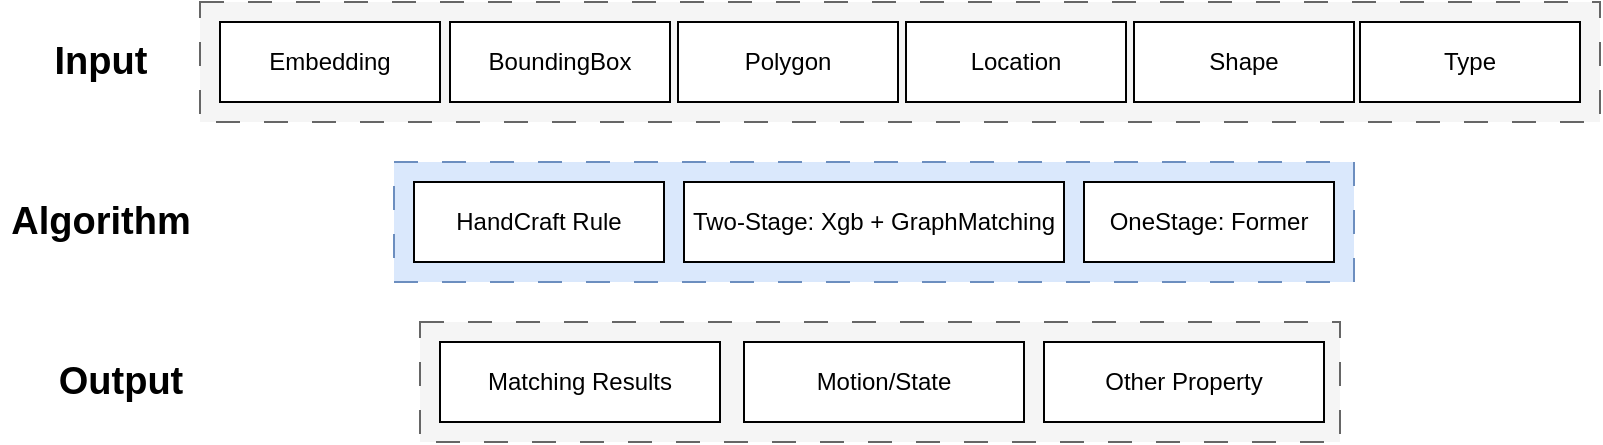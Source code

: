<mxfile version="24.7.7">
  <diagram name="第 1 页" id="Tc8IBC-T77jV4lN87S3w">
    <mxGraphModel dx="954" dy="606" grid="1" gridSize="10" guides="1" tooltips="1" connect="1" arrows="1" fold="1" page="1" pageScale="1" pageWidth="827" pageHeight="1169" math="0" shadow="0">
      <root>
        <mxCell id="0" />
        <mxCell id="1" parent="0" />
        <mxCell id="6f-PpkuftTgr0DdjllNO-33" value="" style="rounded=0;whiteSpace=wrap;html=1;dashed=1;dashPattern=12 12;strokeColor=#666666;fillColor=#f5f5f5;fontColor=#333333;" vertex="1" parent="1">
          <mxGeometry x="310" y="390" width="460" height="60" as="geometry" />
        </mxCell>
        <mxCell id="6f-PpkuftTgr0DdjllNO-27" value="" style="rounded=0;whiteSpace=wrap;html=1;dashed=1;dashPattern=12 12;strokeColor=#6c8ebf;fillColor=#dae8fc;" vertex="1" parent="1">
          <mxGeometry x="297" y="310" width="480" height="60" as="geometry" />
        </mxCell>
        <mxCell id="6f-PpkuftTgr0DdjllNO-21" value="" style="rounded=0;whiteSpace=wrap;html=1;dashed=1;dashPattern=12 12;strokeColor=#666666;fillColor=#f5f5f5;fontColor=#333333;" vertex="1" parent="1">
          <mxGeometry x="200" y="230" width="700" height="60" as="geometry" />
        </mxCell>
        <mxCell id="6f-PpkuftTgr0DdjllNO-1" value="Embedding" style="rounded=0;whiteSpace=wrap;html=1;" vertex="1" parent="1">
          <mxGeometry x="210" y="240" width="110" height="40" as="geometry" />
        </mxCell>
        <mxCell id="6f-PpkuftTgr0DdjllNO-2" value="BoundingBox" style="rounded=0;whiteSpace=wrap;html=1;" vertex="1" parent="1">
          <mxGeometry x="325" y="240" width="110" height="40" as="geometry" />
        </mxCell>
        <mxCell id="6f-PpkuftTgr0DdjllNO-4" value="Location" style="rounded=0;whiteSpace=wrap;html=1;" vertex="1" parent="1">
          <mxGeometry x="553" y="240" width="110" height="40" as="geometry" />
        </mxCell>
        <mxCell id="6f-PpkuftTgr0DdjllNO-5" value="Shape" style="rounded=0;whiteSpace=wrap;html=1;" vertex="1" parent="1">
          <mxGeometry x="667" y="240" width="110" height="40" as="geometry" />
        </mxCell>
        <mxCell id="6f-PpkuftTgr0DdjllNO-7" value="Type" style="rounded=0;whiteSpace=wrap;html=1;" vertex="1" parent="1">
          <mxGeometry x="780" y="240" width="110" height="40" as="geometry" />
        </mxCell>
        <mxCell id="6f-PpkuftTgr0DdjllNO-10" value="&lt;font style=&quot;font-size: 19px;&quot;&gt;Input&lt;/font&gt;" style="text;html=1;align=center;verticalAlign=middle;resizable=0;points=[];autosize=1;strokeColor=none;fillColor=none;fontStyle=1;fontSize=17;" vertex="1" parent="1">
          <mxGeometry x="115" y="240" width="70" height="40" as="geometry" />
        </mxCell>
        <mxCell id="6f-PpkuftTgr0DdjllNO-20" value="Polygon" style="rounded=0;whiteSpace=wrap;html=1;" vertex="1" parent="1">
          <mxGeometry x="439" y="240" width="110" height="40" as="geometry" />
        </mxCell>
        <mxCell id="6f-PpkuftTgr0DdjllNO-23" value="&lt;font style=&quot;font-size: 19px;&quot;&gt;Algorithm&lt;/font&gt;" style="text;html=1;align=center;verticalAlign=middle;resizable=0;points=[];autosize=1;strokeColor=none;fillColor=none;fontStyle=1;fontSize=17;" vertex="1" parent="1">
          <mxGeometry x="100" y="320" width="100" height="40" as="geometry" />
        </mxCell>
        <mxCell id="6f-PpkuftTgr0DdjllNO-24" value="OneStage: Former" style="rounded=0;whiteSpace=wrap;html=1;" vertex="1" parent="1">
          <mxGeometry x="642" y="320" width="125" height="40" as="geometry" />
        </mxCell>
        <mxCell id="6f-PpkuftTgr0DdjllNO-25" value="Two-Stage: Xgb + GraphMatching" style="rounded=0;whiteSpace=wrap;html=1;" vertex="1" parent="1">
          <mxGeometry x="442" y="320" width="190" height="40" as="geometry" />
        </mxCell>
        <mxCell id="6f-PpkuftTgr0DdjllNO-26" value="HandCraft Rule" style="rounded=0;whiteSpace=wrap;html=1;" vertex="1" parent="1">
          <mxGeometry x="307" y="320" width="125" height="40" as="geometry" />
        </mxCell>
        <mxCell id="6f-PpkuftTgr0DdjllNO-29" value="&lt;font style=&quot;font-size: 19px;&quot;&gt;Output&lt;/font&gt;" style="text;html=1;align=center;verticalAlign=middle;resizable=0;points=[];autosize=1;strokeColor=none;fillColor=none;fontStyle=1;fontSize=17;" vertex="1" parent="1">
          <mxGeometry x="120" y="400" width="80" height="40" as="geometry" />
        </mxCell>
        <mxCell id="6f-PpkuftTgr0DdjllNO-30" value="Matching Results" style="rounded=0;whiteSpace=wrap;html=1;" vertex="1" parent="1">
          <mxGeometry x="320" y="400" width="140" height="40" as="geometry" />
        </mxCell>
        <mxCell id="6f-PpkuftTgr0DdjllNO-31" value="Motion/State" style="rounded=0;whiteSpace=wrap;html=1;" vertex="1" parent="1">
          <mxGeometry x="472" y="400" width="140" height="40" as="geometry" />
        </mxCell>
        <mxCell id="6f-PpkuftTgr0DdjllNO-32" value="Other Property" style="rounded=0;whiteSpace=wrap;html=1;" vertex="1" parent="1">
          <mxGeometry x="622" y="400" width="140" height="40" as="geometry" />
        </mxCell>
      </root>
    </mxGraphModel>
  </diagram>
</mxfile>
